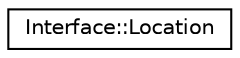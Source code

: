 digraph "Graphical Class Hierarchy"
{
 // LATEX_PDF_SIZE
  edge [fontname="Helvetica",fontsize="10",labelfontname="Helvetica",labelfontsize="10"];
  node [fontname="Helvetica",fontsize="10",shape=record];
  rankdir="LR";
  Node0 [label="Interface::Location",height=0.2,width=0.4,color="black", fillcolor="white", style="filled",URL="$class_interface_1_1_location.html",tooltip="Location is a class, which has methods dealing with the location of the objects."];
}
